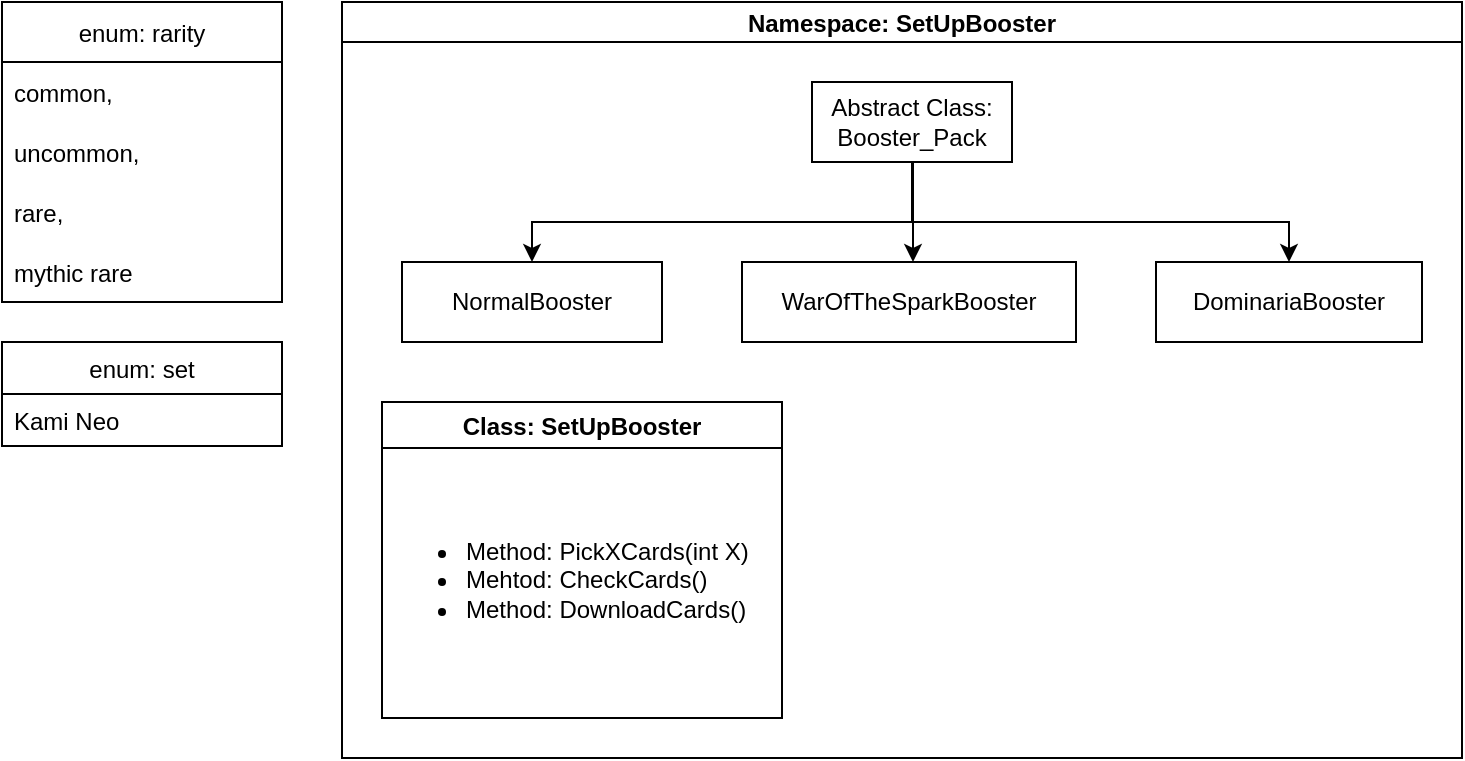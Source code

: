 <mxfile>
    <diagram id="m9IBH8btpBihCmFAhEDS" name="Page-1">
        <mxGraphModel dx="786" dy="472" grid="1" gridSize="10" guides="1" tooltips="1" connect="1" arrows="1" fold="1" page="1" pageScale="1" pageWidth="850" pageHeight="1100" math="0" shadow="0">
            <root>
                <mxCell id="0"/>
                <mxCell id="1" parent="0"/>
                <mxCell id="11" value="enum: rarity" style="swimlane;fontStyle=0;childLayout=stackLayout;horizontal=1;startSize=30;horizontalStack=0;resizeParent=1;resizeParentMax=0;resizeLast=0;collapsible=1;marginBottom=0;" vertex="1" parent="1">
                    <mxGeometry x="40" y="40" width="140" height="150" as="geometry"/>
                </mxCell>
                <mxCell id="12" value="common," style="text;strokeColor=none;fillColor=none;align=left;verticalAlign=middle;spacingLeft=4;spacingRight=4;overflow=hidden;points=[[0,0.5],[1,0.5]];portConstraint=eastwest;rotatable=0;" vertex="1" parent="11">
                    <mxGeometry y="30" width="140" height="30" as="geometry"/>
                </mxCell>
                <mxCell id="13" value="uncommon," style="text;strokeColor=none;fillColor=none;align=left;verticalAlign=middle;spacingLeft=4;spacingRight=4;overflow=hidden;points=[[0,0.5],[1,0.5]];portConstraint=eastwest;rotatable=0;" vertex="1" parent="11">
                    <mxGeometry y="60" width="140" height="30" as="geometry"/>
                </mxCell>
                <mxCell id="14" value="rare," style="text;strokeColor=none;fillColor=none;align=left;verticalAlign=middle;spacingLeft=4;spacingRight=4;overflow=hidden;points=[[0,0.5],[1,0.5]];portConstraint=eastwest;rotatable=0;" vertex="1" parent="11">
                    <mxGeometry y="90" width="140" height="30" as="geometry"/>
                </mxCell>
                <mxCell id="22" value="mythic rare" style="text;strokeColor=none;fillColor=none;align=left;verticalAlign=middle;spacingLeft=4;spacingRight=4;overflow=hidden;points=[[0,0.5],[1,0.5]];portConstraint=eastwest;rotatable=0;" vertex="1" parent="11">
                    <mxGeometry y="120" width="140" height="30" as="geometry"/>
                </mxCell>
                <mxCell id="15" value="Namespace: SetUpBooster" style="swimlane;startSize=20;horizontal=1;childLayout=treeLayout;horizontalTree=0;resizable=0;containerType=tree;" vertex="1" parent="1">
                    <mxGeometry x="210" y="40" width="560" height="378" as="geometry"/>
                </mxCell>
                <mxCell id="16" value="Abstract Class: Booster_Pack" style="whiteSpace=wrap;html=1;" vertex="1" parent="15">
                    <mxGeometry x="235" y="40" width="100" height="40" as="geometry"/>
                </mxCell>
                <mxCell id="17" value="NormalBooster" style="whiteSpace=wrap;html=1;" vertex="1" parent="15">
                    <mxGeometry x="30" y="130" width="130" height="40" as="geometry"/>
                </mxCell>
                <mxCell id="18" value="" style="edgeStyle=elbowEdgeStyle;elbow=vertical;html=1;rounded=0;" edge="1" parent="15" source="16" target="17">
                    <mxGeometry relative="1" as="geometry">
                        <Array as="points">
                            <mxPoint x="196.5" y="110"/>
                        </Array>
                    </mxGeometry>
                </mxCell>
                <mxCell id="19" value="WarOfTheSparkBooster" style="whiteSpace=wrap;html=1;" vertex="1" parent="15">
                    <mxGeometry x="200" y="130" width="167" height="40" as="geometry"/>
                </mxCell>
                <mxCell id="20" value="" style="edgeStyle=elbowEdgeStyle;elbow=vertical;html=1;rounded=0;" edge="1" parent="15" source="16" target="19">
                    <mxGeometry relative="1" as="geometry">
                        <Array as="points">
                            <mxPoint x="285.5" y="105"/>
                        </Array>
                    </mxGeometry>
                </mxCell>
                <mxCell id="33" value="" style="edgeStyle=none;html=1;entryX=0.5;entryY=0;entryDx=0;entryDy=0;exitX=0.5;exitY=1;exitDx=0;exitDy=0;rounded=0;" edge="1" source="16" target="34" parent="15">
                    <mxGeometry relative="1" as="geometry">
                        <Array as="points">
                            <mxPoint x="285.5" y="110"/>
                            <mxPoint x="376.5" y="110"/>
                            <mxPoint x="473.5" y="110"/>
                        </Array>
                    </mxGeometry>
                </mxCell>
                <mxCell id="34" value="DominariaBooster" style="whiteSpace=wrap;html=1;" vertex="1" parent="15">
                    <mxGeometry x="407" y="130" width="133" height="40" as="geometry"/>
                </mxCell>
                <mxCell id="35" value="Class: SetUpBooster" style="swimlane;" vertex="1" parent="15">
                    <mxGeometry x="20" y="200" width="200" height="158" as="geometry"/>
                </mxCell>
                <mxCell id="37" value="&lt;ul&gt;&lt;li&gt;Method: PickXCards(int X)&lt;/li&gt;&lt;li&gt;Mehtod: CheckCards()&lt;/li&gt;&lt;li&gt;Method: DownloadCards()&lt;/li&gt;&lt;/ul&gt;" style="text;strokeColor=none;fillColor=none;html=1;whiteSpace=wrap;verticalAlign=middle;overflow=hidden;" vertex="1" parent="35">
                    <mxGeometry y="20" width="200" height="138" as="geometry"/>
                </mxCell>
                <mxCell id="23" value="enum: set" style="swimlane;fontStyle=0;childLayout=stackLayout;horizontal=1;startSize=26;fillColor=none;horizontalStack=0;resizeParent=1;resizeParentMax=0;resizeLast=0;collapsible=1;marginBottom=0;" vertex="1" parent="1">
                    <mxGeometry x="40" y="210" width="140" height="52" as="geometry"/>
                </mxCell>
                <mxCell id="24" value="Kami Neo" style="text;strokeColor=none;fillColor=none;align=left;verticalAlign=top;spacingLeft=4;spacingRight=4;overflow=hidden;rotatable=0;points=[[0,0.5],[1,0.5]];portConstraint=eastwest;" vertex="1" parent="23">
                    <mxGeometry y="26" width="140" height="26" as="geometry"/>
                </mxCell>
            </root>
        </mxGraphModel>
    </diagram>
</mxfile>